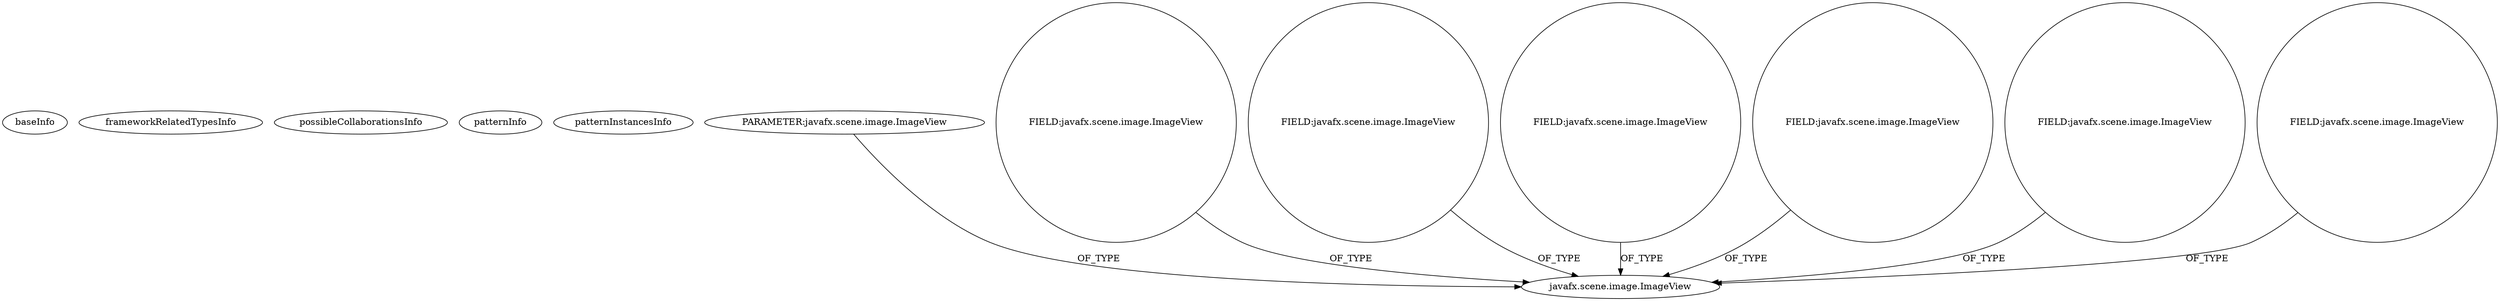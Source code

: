 digraph {
baseInfo[graphId=3840,category="pattern",isAnonymous=false,possibleRelation=false]
frameworkRelatedTypesInfo[]
possibleCollaborationsInfo[]
patternInfo[frequency=2.0,patternRootClient=null]
patternInstancesInfo[0="prashker-KingsSGF~/prashker-KingsSGF/KingsSGF-master/src/uiSam/HexTileView.java~HexTileView~3900",1="prashker-KingsSGF~/prashker-KingsSGF/KingsSGF-master/src/uiSam/BankView.java~BankView~3932"]
87[label="PARAMETER:javafx.scene.image.ImageView",vertexType="PARAMETER_DECLARATION",isFrameworkType=false]
3[label="javafx.scene.image.ImageView",vertexType="FRAMEWORK_CLASS_TYPE",isFrameworkType=false]
12[label="FIELD:javafx.scene.image.ImageView",vertexType="FIELD_DECLARATION",isFrameworkType=false,shape=circle]
10[label="FIELD:javafx.scene.image.ImageView",vertexType="FIELD_DECLARATION",isFrameworkType=false,shape=circle]
6[label="FIELD:javafx.scene.image.ImageView",vertexType="FIELD_DECLARATION",isFrameworkType=false,shape=circle]
2[label="FIELD:javafx.scene.image.ImageView",vertexType="FIELD_DECLARATION",isFrameworkType=false,shape=circle]
31[label="FIELD:javafx.scene.image.ImageView",vertexType="FIELD_DECLARATION",isFrameworkType=false,shape=circle]
8[label="FIELD:javafx.scene.image.ImageView",vertexType="FIELD_DECLARATION",isFrameworkType=false,shape=circle]
2->3[label="OF_TYPE"]
87->3[label="OF_TYPE"]
6->3[label="OF_TYPE"]
8->3[label="OF_TYPE"]
10->3[label="OF_TYPE"]
31->3[label="OF_TYPE"]
12->3[label="OF_TYPE"]
}
